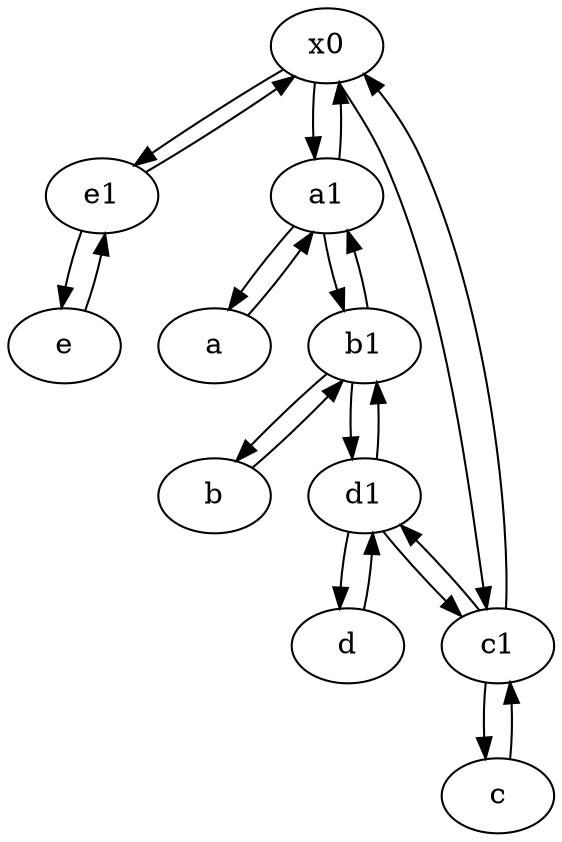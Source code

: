 digraph  {
	x0;
	c [pos="20,10!"];
	d [pos="20,30!"];
	b [pos="50,20!"];
	d1 [pos="25,30!"];
	e1 [pos="25,45!"];
	e [pos="30,50!"];
	a1 [pos="40,15!"];
	c1 [pos="30,15!"];
	a [pos="40,10!"];
	b1 [pos="45,20!"];
	e1 -> e;
	d1 -> c1;
	e -> e1;
	b1 -> b;
	x0 -> a1;
	b -> b1;
	d -> d1;
	b1 -> a1;
	a1 -> a;
	a -> a1;
	x0 -> e1;
	d1 -> d;
	c1 -> c;
	c1 -> x0;
	x0 -> c1;
	b1 -> d1;
	c -> c1;
	a1 -> b1;
	e1 -> x0;
	a1 -> x0;
	d1 -> b1;
	c1 -> d1;

	}
